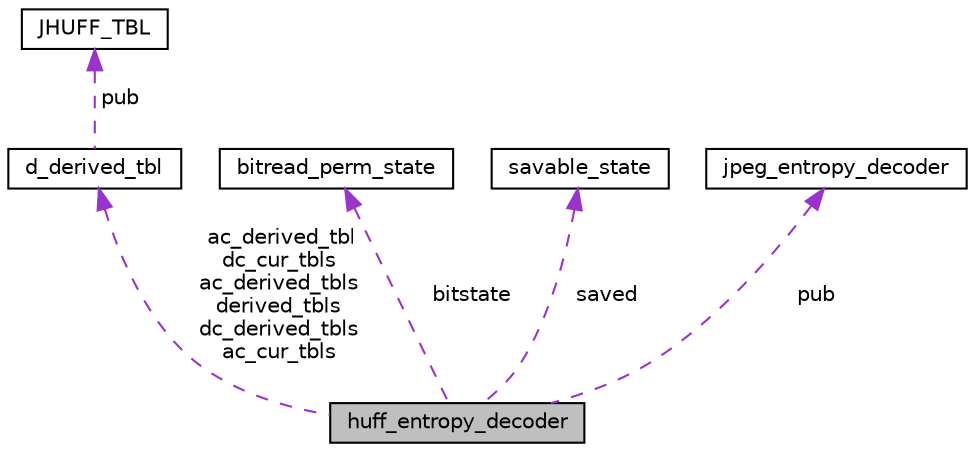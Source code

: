 digraph "huff_entropy_decoder"
{
  edge [fontname="Helvetica",fontsize="10",labelfontname="Helvetica",labelfontsize="10"];
  node [fontname="Helvetica",fontsize="10",shape=record];
  Node1 [label="huff_entropy_decoder",height=0.2,width=0.4,color="black", fillcolor="grey75", style="filled", fontcolor="black"];
  Node2 -> Node1 [dir="back",color="darkorchid3",fontsize="10",style="dashed",label=" ac_derived_tbl\ndc_cur_tbls\nac_derived_tbls\nderived_tbls\ndc_derived_tbls\nac_cur_tbls" ,fontname="Helvetica"];
  Node2 [label="d_derived_tbl",height=0.2,width=0.4,color="black", fillcolor="white", style="filled",URL="$structd__derived__tbl.html"];
  Node3 -> Node2 [dir="back",color="darkorchid3",fontsize="10",style="dashed",label=" pub" ,fontname="Helvetica"];
  Node3 [label="JHUFF_TBL",height=0.2,width=0.4,color="black", fillcolor="white", style="filled",URL="$structJHUFF__TBL.html"];
  Node4 -> Node1 [dir="back",color="darkorchid3",fontsize="10",style="dashed",label=" bitstate" ,fontname="Helvetica"];
  Node4 [label="bitread_perm_state",height=0.2,width=0.4,color="black", fillcolor="white", style="filled",URL="$structbitread__perm__state.html"];
  Node5 -> Node1 [dir="back",color="darkorchid3",fontsize="10",style="dashed",label=" saved" ,fontname="Helvetica"];
  Node5 [label="savable_state",height=0.2,width=0.4,color="black", fillcolor="white", style="filled",URL="$structsavable__state.html"];
  Node6 -> Node1 [dir="back",color="darkorchid3",fontsize="10",style="dashed",label=" pub" ,fontname="Helvetica"];
  Node6 [label="jpeg_entropy_decoder",height=0.2,width=0.4,color="black", fillcolor="white", style="filled",URL="$structjpeg__entropy__decoder.html"];
}
